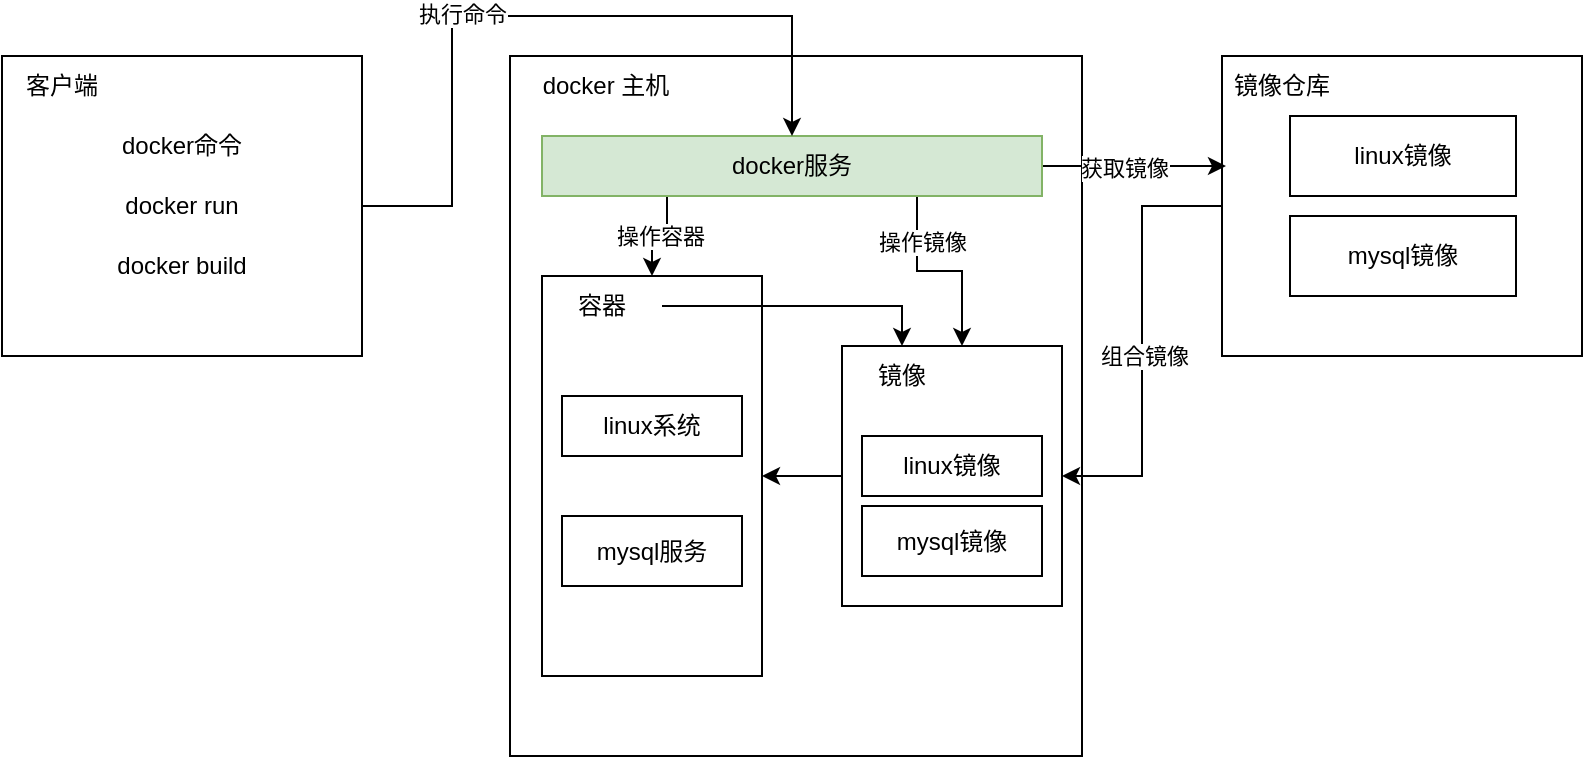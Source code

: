 <mxfile version="21.5.2" type="github">
  <diagram name="第 1 页" id="ejZ_ss_sfVzHQsyKX0fD">
    <mxGraphModel dx="1434" dy="714" grid="1" gridSize="10" guides="1" tooltips="1" connect="1" arrows="1" fold="1" page="1" pageScale="1" pageWidth="827" pageHeight="1169" math="0" shadow="0">
      <root>
        <mxCell id="0" />
        <mxCell id="1" parent="0" />
        <mxCell id="BmyaQ6JOOYr48U0dG3lL-2" value="" style="rounded=0;whiteSpace=wrap;html=1;" vertex="1" parent="1">
          <mxGeometry x="70" y="130" width="180" height="150" as="geometry" />
        </mxCell>
        <mxCell id="BmyaQ6JOOYr48U0dG3lL-3" value="" style="rounded=0;whiteSpace=wrap;html=1;" vertex="1" parent="1">
          <mxGeometry x="324" y="130" width="286" height="350" as="geometry" />
        </mxCell>
        <mxCell id="BmyaQ6JOOYr48U0dG3lL-32" style="edgeStyle=orthogonalEdgeStyle;rounded=0;orthogonalLoop=1;jettySize=auto;html=1;" edge="1" parent="1" source="BmyaQ6JOOYr48U0dG3lL-4" target="BmyaQ6JOOYr48U0dG3lL-25">
          <mxGeometry relative="1" as="geometry" />
        </mxCell>
        <mxCell id="BmyaQ6JOOYr48U0dG3lL-42" value="组合镜像" style="edgeLabel;html=1;align=center;verticalAlign=middle;resizable=0;points=[];" vertex="1" connectable="0" parent="BmyaQ6JOOYr48U0dG3lL-32">
          <mxGeometry x="0.07" y="1" relative="1" as="geometry">
            <mxPoint as="offset" />
          </mxGeometry>
        </mxCell>
        <mxCell id="BmyaQ6JOOYr48U0dG3lL-4" value="" style="rounded=0;whiteSpace=wrap;html=1;" vertex="1" parent="1">
          <mxGeometry x="680" y="130" width="180" height="150" as="geometry" />
        </mxCell>
        <mxCell id="BmyaQ6JOOYr48U0dG3lL-5" value="客户端" style="text;html=1;strokeColor=none;fillColor=none;align=center;verticalAlign=middle;whiteSpace=wrap;rounded=0;" vertex="1" parent="1">
          <mxGeometry x="70" y="130" width="60" height="30" as="geometry" />
        </mxCell>
        <mxCell id="BmyaQ6JOOYr48U0dG3lL-8" value="docker命令" style="text;html=1;strokeColor=none;fillColor=none;align=center;verticalAlign=middle;whiteSpace=wrap;rounded=0;" vertex="1" parent="1">
          <mxGeometry x="120" y="160" width="80" height="30" as="geometry" />
        </mxCell>
        <mxCell id="BmyaQ6JOOYr48U0dG3lL-9" value="docker run" style="text;html=1;strokeColor=none;fillColor=none;align=center;verticalAlign=middle;whiteSpace=wrap;rounded=0;" vertex="1" parent="1">
          <mxGeometry x="120" y="190" width="80" height="30" as="geometry" />
        </mxCell>
        <mxCell id="BmyaQ6JOOYr48U0dG3lL-10" value="docker build" style="text;html=1;strokeColor=none;fillColor=none;align=center;verticalAlign=middle;whiteSpace=wrap;rounded=0;" vertex="1" parent="1">
          <mxGeometry x="120" y="220" width="80" height="30" as="geometry" />
        </mxCell>
        <mxCell id="BmyaQ6JOOYr48U0dG3lL-11" value="docker 主机" style="text;html=1;strokeColor=none;fillColor=none;align=center;verticalAlign=middle;whiteSpace=wrap;rounded=0;" vertex="1" parent="1">
          <mxGeometry x="324" y="130" width="96" height="30" as="geometry" />
        </mxCell>
        <mxCell id="BmyaQ6JOOYr48U0dG3lL-31" style="edgeStyle=orthogonalEdgeStyle;rounded=0;orthogonalLoop=1;jettySize=auto;html=1;entryX=0.011;entryY=0.367;entryDx=0;entryDy=0;entryPerimeter=0;" edge="1" parent="1" source="BmyaQ6JOOYr48U0dG3lL-12" target="BmyaQ6JOOYr48U0dG3lL-4">
          <mxGeometry relative="1" as="geometry" />
        </mxCell>
        <mxCell id="BmyaQ6JOOYr48U0dG3lL-40" value="获取镜像" style="edgeLabel;html=1;align=center;verticalAlign=middle;resizable=0;points=[];" vertex="1" connectable="0" parent="BmyaQ6JOOYr48U0dG3lL-31">
          <mxGeometry x="-0.088" y="-1" relative="1" as="geometry">
            <mxPoint x="-1" as="offset" />
          </mxGeometry>
        </mxCell>
        <mxCell id="BmyaQ6JOOYr48U0dG3lL-44" value="操作容器" style="edgeStyle=orthogonalEdgeStyle;rounded=0;orthogonalLoop=1;jettySize=auto;html=1;exitX=0.25;exitY=1;exitDx=0;exitDy=0;" edge="1" parent="1" source="BmyaQ6JOOYr48U0dG3lL-12" target="BmyaQ6JOOYr48U0dG3lL-23">
          <mxGeometry relative="1" as="geometry" />
        </mxCell>
        <mxCell id="BmyaQ6JOOYr48U0dG3lL-45" style="edgeStyle=orthogonalEdgeStyle;rounded=0;orthogonalLoop=1;jettySize=auto;html=1;exitX=0.75;exitY=1;exitDx=0;exitDy=0;entryX=1;entryY=0;entryDx=0;entryDy=0;" edge="1" parent="1" source="BmyaQ6JOOYr48U0dG3lL-12" target="BmyaQ6JOOYr48U0dG3lL-26">
          <mxGeometry relative="1" as="geometry" />
        </mxCell>
        <mxCell id="BmyaQ6JOOYr48U0dG3lL-46" value="操作镜像" style="edgeLabel;html=1;align=center;verticalAlign=middle;resizable=0;points=[];" vertex="1" connectable="0" parent="BmyaQ6JOOYr48U0dG3lL-45">
          <mxGeometry x="-0.528" y="2" relative="1" as="geometry">
            <mxPoint as="offset" />
          </mxGeometry>
        </mxCell>
        <mxCell id="BmyaQ6JOOYr48U0dG3lL-12" value="docker服务" style="rounded=0;whiteSpace=wrap;html=1;fillColor=#d5e8d4;strokeColor=#82b366;" vertex="1" parent="1">
          <mxGeometry x="340" y="170" width="250" height="30" as="geometry" />
        </mxCell>
        <mxCell id="BmyaQ6JOOYr48U0dG3lL-17" style="edgeStyle=orthogonalEdgeStyle;rounded=0;orthogonalLoop=1;jettySize=auto;html=1;entryX=0.5;entryY=0;entryDx=0;entryDy=0;" edge="1" parent="1" source="BmyaQ6JOOYr48U0dG3lL-2" target="BmyaQ6JOOYr48U0dG3lL-12">
          <mxGeometry relative="1" as="geometry">
            <mxPoint x="320" y="205" as="targetPoint" />
          </mxGeometry>
        </mxCell>
        <mxCell id="BmyaQ6JOOYr48U0dG3lL-39" value="执行命令" style="edgeLabel;html=1;align=center;verticalAlign=middle;resizable=0;points=[];" vertex="1" connectable="0" parent="BmyaQ6JOOYr48U0dG3lL-17">
          <mxGeometry x="-0.216" y="1" relative="1" as="geometry">
            <mxPoint as="offset" />
          </mxGeometry>
        </mxCell>
        <mxCell id="BmyaQ6JOOYr48U0dG3lL-23" value="" style="rounded=0;whiteSpace=wrap;html=1;" vertex="1" parent="1">
          <mxGeometry x="340" y="240" width="110" height="200" as="geometry" />
        </mxCell>
        <mxCell id="BmyaQ6JOOYr48U0dG3lL-43" value="" style="edgeStyle=orthogonalEdgeStyle;rounded=0;orthogonalLoop=1;jettySize=auto;html=1;" edge="1" parent="1" source="BmyaQ6JOOYr48U0dG3lL-24" target="BmyaQ6JOOYr48U0dG3lL-26">
          <mxGeometry relative="1" as="geometry" />
        </mxCell>
        <mxCell id="BmyaQ6JOOYr48U0dG3lL-24" value="容器" style="text;html=1;strokeColor=none;fillColor=none;align=center;verticalAlign=middle;whiteSpace=wrap;rounded=0;" vertex="1" parent="1">
          <mxGeometry x="340" y="240" width="60" height="30" as="geometry" />
        </mxCell>
        <mxCell id="BmyaQ6JOOYr48U0dG3lL-29" style="edgeStyle=orthogonalEdgeStyle;rounded=0;orthogonalLoop=1;jettySize=auto;html=1;entryX=1;entryY=0.5;entryDx=0;entryDy=0;" edge="1" parent="1" source="BmyaQ6JOOYr48U0dG3lL-25" target="BmyaQ6JOOYr48U0dG3lL-23">
          <mxGeometry relative="1" as="geometry" />
        </mxCell>
        <mxCell id="BmyaQ6JOOYr48U0dG3lL-25" value="" style="rounded=0;whiteSpace=wrap;html=1;" vertex="1" parent="1">
          <mxGeometry x="490" y="275" width="110" height="130" as="geometry" />
        </mxCell>
        <mxCell id="BmyaQ6JOOYr48U0dG3lL-26" value="镜像" style="text;html=1;strokeColor=none;fillColor=none;align=center;verticalAlign=middle;whiteSpace=wrap;rounded=0;" vertex="1" parent="1">
          <mxGeometry x="490" y="275" width="60" height="30" as="geometry" />
        </mxCell>
        <mxCell id="BmyaQ6JOOYr48U0dG3lL-30" value="镜像仓库" style="text;html=1;strokeColor=none;fillColor=none;align=center;verticalAlign=middle;whiteSpace=wrap;rounded=0;" vertex="1" parent="1">
          <mxGeometry x="680" y="130" width="60" height="30" as="geometry" />
        </mxCell>
        <mxCell id="BmyaQ6JOOYr48U0dG3lL-33" value="linux镜像" style="rounded=0;whiteSpace=wrap;html=1;" vertex="1" parent="1">
          <mxGeometry x="714" y="160" width="113" height="40" as="geometry" />
        </mxCell>
        <mxCell id="BmyaQ6JOOYr48U0dG3lL-34" value="mysql镜像" style="rounded=0;whiteSpace=wrap;html=1;" vertex="1" parent="1">
          <mxGeometry x="714" y="210" width="113" height="40" as="geometry" />
        </mxCell>
        <mxCell id="BmyaQ6JOOYr48U0dG3lL-35" value="linux镜像" style="rounded=0;whiteSpace=wrap;html=1;" vertex="1" parent="1">
          <mxGeometry x="500" y="320" width="90" height="30" as="geometry" />
        </mxCell>
        <mxCell id="BmyaQ6JOOYr48U0dG3lL-36" value="mysql镜像" style="rounded=0;whiteSpace=wrap;html=1;" vertex="1" parent="1">
          <mxGeometry x="500" y="355" width="90" height="35" as="geometry" />
        </mxCell>
        <mxCell id="BmyaQ6JOOYr48U0dG3lL-37" value="linux系统" style="rounded=0;whiteSpace=wrap;html=1;" vertex="1" parent="1">
          <mxGeometry x="350" y="300" width="90" height="30" as="geometry" />
        </mxCell>
        <mxCell id="BmyaQ6JOOYr48U0dG3lL-38" value="mysql服务" style="rounded=0;whiteSpace=wrap;html=1;" vertex="1" parent="1">
          <mxGeometry x="350" y="360" width="90" height="35" as="geometry" />
        </mxCell>
      </root>
    </mxGraphModel>
  </diagram>
</mxfile>
